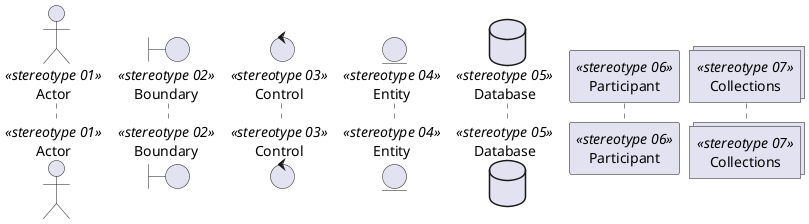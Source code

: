 @startuml

actor Actor <<stereotype 01>>
boundary Boundary <<stereotype 02>>
control Control <<stereotype 03>>
entity Entity <<stereotype 04>>
database Database <<stereotype 05>>
participant Participant <<stereotype 06>>
collections Collections <<stereotype 07>>

@enduml
